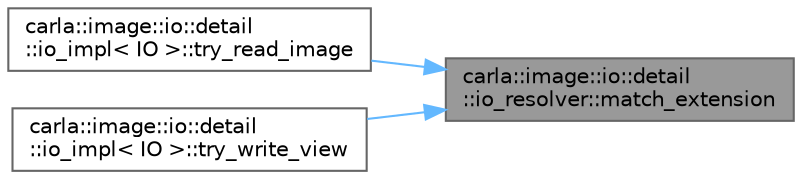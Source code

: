 digraph "carla::image::io::detail::io_resolver::match_extension"
{
 // INTERACTIVE_SVG=YES
 // LATEX_PDF_SIZE
  bgcolor="transparent";
  edge [fontname=Helvetica,fontsize=10,labelfontname=Helvetica,labelfontsize=10];
  node [fontname=Helvetica,fontsize=10,shape=box,height=0.2,width=0.4];
  rankdir="RL";
  Node1 [id="Node000001",label="carla::image::io::detail\l::io_resolver::match_extension",height=0.2,width=0.4,color="gray40", fillcolor="grey60", style="filled", fontcolor="black",tooltip=" "];
  Node1 -> Node2 [id="edge1_Node000001_Node000002",dir="back",color="steelblue1",style="solid",tooltip=" "];
  Node2 [id="Node000002",label="carla::image::io::detail\l::io_impl\< IO \>::try_read_image",height=0.2,width=0.4,color="grey40", fillcolor="white", style="filled",URL="$df/d32/structcarla_1_1image_1_1io_1_1detail_1_1io__impl_3_01IO_01_4.html#a697406f27f06ef8a54b23b68b8648a5d",tooltip=" "];
  Node1 -> Node3 [id="edge2_Node000001_Node000003",dir="back",color="steelblue1",style="solid",tooltip=" "];
  Node3 [id="Node000003",label="carla::image::io::detail\l::io_impl\< IO \>::try_write_view",height=0.2,width=0.4,color="grey40", fillcolor="white", style="filled",URL="$df/d32/structcarla_1_1image_1_1io_1_1detail_1_1io__impl_3_01IO_01_4.html#a39917700dd4ae23b7cb559207a0d4ab9",tooltip=" "];
}
